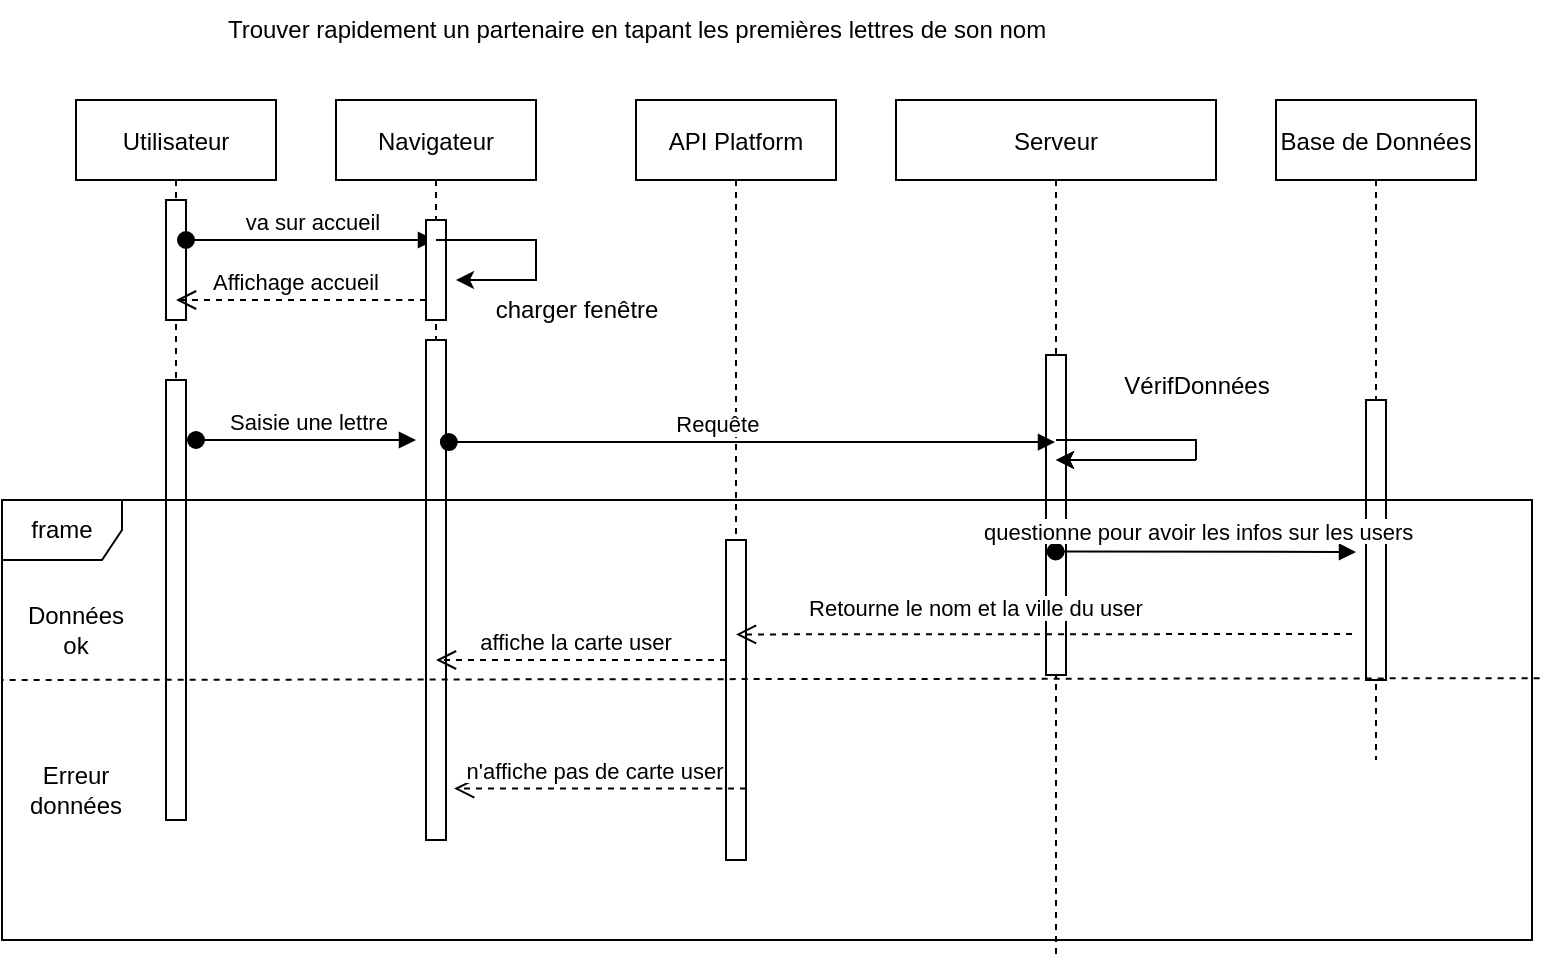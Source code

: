 <mxfile>
    <diagram id="kgpKYQtTHZ0yAKxKKP6v" name="Page-1">
        <mxGraphModel dx="748" dy="293" grid="1" gridSize="10" guides="1" tooltips="1" connect="1" arrows="1" fold="1" page="1" pageScale="1" pageWidth="850" pageHeight="1100" math="0" shadow="0">
            <root>
                <mxCell id="0"/>
                <mxCell id="1" parent="0"/>
                <mxCell id="2" value="Serveur" style="shape=umlLifeline;perimeter=lifelinePerimeter;container=1;collapsible=0;recursiveResize=0;rounded=0;shadow=0;strokeWidth=1;" parent="1" vertex="1">
                    <mxGeometry x="490" y="60" width="160" height="430" as="geometry"/>
                </mxCell>
                <mxCell id="3" value="" style="points=[];perimeter=orthogonalPerimeter;rounded=0;shadow=0;strokeWidth=1;" parent="2" vertex="1">
                    <mxGeometry x="75" y="127.5" width="10" height="160" as="geometry"/>
                </mxCell>
                <mxCell id="25" value="VérifDonnées" style="text;html=1;align=center;verticalAlign=middle;resizable=0;points=[];autosize=1;strokeColor=none;fillColor=none;" parent="2" vertex="1">
                    <mxGeometry x="100" y="127.5" width="100" height="30" as="geometry"/>
                </mxCell>
                <mxCell id="5" value="Base de Données" style="shape=umlLifeline;perimeter=lifelinePerimeter;container=1;collapsible=0;recursiveResize=0;rounded=0;shadow=0;strokeWidth=1;" parent="1" vertex="1">
                    <mxGeometry x="680" y="60" width="100" height="330" as="geometry"/>
                </mxCell>
                <mxCell id="6" value="" style="points=[];perimeter=orthogonalPerimeter;rounded=0;shadow=0;strokeWidth=1;" parent="5" vertex="1">
                    <mxGeometry x="45" y="150" width="10" height="140" as="geometry"/>
                </mxCell>
                <mxCell id="10" value="Utilisateur" style="shape=umlLifeline;perimeter=lifelinePerimeter;container=1;collapsible=0;recursiveResize=0;rounded=0;shadow=0;strokeWidth=1;" parent="1" vertex="1">
                    <mxGeometry x="80" y="60" width="100" height="360" as="geometry"/>
                </mxCell>
                <mxCell id="11" value="" style="points=[];perimeter=orthogonalPerimeter;rounded=0;shadow=0;strokeWidth=1;" parent="10" vertex="1">
                    <mxGeometry x="45" y="50" width="10" height="60" as="geometry"/>
                </mxCell>
                <mxCell id="12" value="va sur accueil" style="verticalAlign=bottom;startArrow=oval;endArrow=block;startSize=8;shadow=0;strokeWidth=1;exitX=1.211;exitY=0.533;exitDx=0;exitDy=0;exitPerimeter=0;" parent="10" target="14" edge="1">
                    <mxGeometry x="0.024" relative="1" as="geometry">
                        <mxPoint x="55.0" y="70" as="sourcePoint"/>
                        <mxPoint x="142.89" y="70" as="targetPoint"/>
                        <mxPoint as="offset"/>
                    </mxGeometry>
                </mxCell>
                <mxCell id="13" value="" style="points=[];perimeter=orthogonalPerimeter;rounded=0;shadow=0;strokeWidth=1;" parent="10" vertex="1">
                    <mxGeometry x="45" y="140" width="10" height="220" as="geometry"/>
                </mxCell>
                <mxCell id="14" value="Navigateur" style="shape=umlLifeline;perimeter=lifelinePerimeter;container=1;collapsible=0;recursiveResize=0;rounded=0;shadow=0;strokeWidth=1;" parent="1" vertex="1">
                    <mxGeometry x="210" y="60" width="100" height="370" as="geometry"/>
                </mxCell>
                <mxCell id="15" value="" style="points=[];perimeter=orthogonalPerimeter;rounded=0;shadow=0;strokeWidth=1;" parent="14" vertex="1">
                    <mxGeometry x="45" y="60" width="10" height="50" as="geometry"/>
                </mxCell>
                <mxCell id="16" value="" style="endArrow=classic;html=1;rounded=0;endFill=1;" parent="14" edge="1">
                    <mxGeometry width="50" height="50" relative="1" as="geometry">
                        <mxPoint x="50" y="70" as="sourcePoint"/>
                        <mxPoint x="60" y="90" as="targetPoint"/>
                        <Array as="points">
                            <mxPoint x="100" y="70"/>
                            <mxPoint x="100" y="90"/>
                        </Array>
                    </mxGeometry>
                </mxCell>
                <mxCell id="17" value="Affichage accueil" style="verticalAlign=bottom;endArrow=open;dashed=1;endSize=8;exitX=0;exitY=0.95;shadow=0;strokeWidth=1;" parent="14" target="10" edge="1">
                    <mxGeometry x="0.037" relative="1" as="geometry">
                        <mxPoint x="-60" y="100" as="targetPoint"/>
                        <mxPoint x="45" y="100.0" as="sourcePoint"/>
                        <Array as="points">
                            <mxPoint x="30" y="100"/>
                        </Array>
                        <mxPoint as="offset"/>
                    </mxGeometry>
                </mxCell>
                <mxCell id="18" value="" style="points=[];perimeter=orthogonalPerimeter;rounded=0;shadow=0;strokeWidth=1;" parent="14" vertex="1">
                    <mxGeometry x="45" y="120" width="10" height="250" as="geometry"/>
                </mxCell>
                <mxCell id="19" value="Trouver rapidement un partenaire en tapant les premières lettres de son nom" style="text;html=1;align=center;verticalAlign=middle;resizable=0;points=[];autosize=1;strokeColor=none;fillColor=none;" parent="1" vertex="1">
                    <mxGeometry x="145" y="10" width="430" height="30" as="geometry"/>
                </mxCell>
                <mxCell id="20" value="charger fenêtre" style="text;html=1;align=center;verticalAlign=middle;resizable=0;points=[];autosize=1;strokeColor=none;fillColor=none;" parent="1" vertex="1">
                    <mxGeometry x="280" y="150" width="100" height="30" as="geometry"/>
                </mxCell>
                <mxCell id="21" value="API Platform" style="shape=umlLifeline;perimeter=lifelinePerimeter;container=1;collapsible=0;recursiveResize=0;rounded=0;shadow=0;strokeWidth=1;" parent="1" vertex="1">
                    <mxGeometry x="360" y="60" width="100" height="380" as="geometry"/>
                </mxCell>
                <mxCell id="22" value="" style="points=[];perimeter=orthogonalPerimeter;rounded=0;shadow=0;strokeWidth=1;" parent="21" vertex="1">
                    <mxGeometry x="45" y="220" width="10" height="160" as="geometry"/>
                </mxCell>
                <mxCell id="23" value="Saisie une lettre" style="verticalAlign=bottom;startArrow=oval;endArrow=block;startSize=8;shadow=0;strokeWidth=1;exitX=1.211;exitY=0.533;exitDx=0;exitDy=0;exitPerimeter=0;" parent="1" edge="1">
                    <mxGeometry x="0.024" relative="1" as="geometry">
                        <mxPoint x="140" y="230" as="sourcePoint"/>
                        <mxPoint x="250" y="230" as="targetPoint"/>
                        <mxPoint as="offset"/>
                    </mxGeometry>
                </mxCell>
                <mxCell id="24" value="Requête" style="verticalAlign=bottom;startArrow=oval;endArrow=block;startSize=8;shadow=0;strokeWidth=1;exitX=1.211;exitY=0.533;exitDx=0;exitDy=0;exitPerimeter=0;" parent="1" target="2" edge="1">
                    <mxGeometry x="-0.111" relative="1" as="geometry">
                        <mxPoint x="266.43" y="231.04" as="sourcePoint"/>
                        <mxPoint x="380.0" y="230.0" as="targetPoint"/>
                        <mxPoint as="offset"/>
                    </mxGeometry>
                </mxCell>
                <mxCell id="26" value="affiche la carte user" style="verticalAlign=bottom;endArrow=open;dashed=1;endSize=8;exitX=0;exitY=0.95;shadow=0;strokeWidth=1;" parent="1" target="14" edge="1">
                    <mxGeometry x="0.035" relative="1" as="geometry">
                        <mxPoint x="300" y="340" as="targetPoint"/>
                        <mxPoint x="405" y="340.0" as="sourcePoint"/>
                        <Array as="points">
                            <mxPoint x="390" y="340"/>
                        </Array>
                        <mxPoint as="offset"/>
                    </mxGeometry>
                </mxCell>
                <mxCell id="28" value="Données ok" style="text;html=1;strokeColor=none;fillColor=none;align=center;verticalAlign=middle;whiteSpace=wrap;rounded=0;" parent="1" vertex="1">
                    <mxGeometry x="50" y="310" width="60" height="30" as="geometry"/>
                </mxCell>
                <mxCell id="29" value="Erreur données" style="text;html=1;strokeColor=none;fillColor=none;align=center;verticalAlign=middle;whiteSpace=wrap;rounded=0;" parent="1" vertex="1">
                    <mxGeometry x="50" y="390" width="60" height="30" as="geometry"/>
                </mxCell>
                <mxCell id="30" value="n'affiche pas de carte user" style="verticalAlign=bottom;endArrow=open;dashed=1;endSize=8;exitX=0;exitY=0.95;shadow=0;strokeWidth=1;" parent="1" edge="1">
                    <mxGeometry x="0.035" relative="1" as="geometry">
                        <mxPoint x="269.071" y="404.29" as="targetPoint"/>
                        <mxPoint x="415" y="404.29" as="sourcePoint"/>
                        <Array as="points">
                            <mxPoint x="400" y="404.29"/>
                        </Array>
                        <mxPoint as="offset"/>
                    </mxGeometry>
                </mxCell>
                <mxCell id="9" value="frame" style="shape=umlFrame;whiteSpace=wrap;html=1;" parent="1" vertex="1">
                    <mxGeometry x="43" y="260" width="765" height="220" as="geometry"/>
                </mxCell>
                <mxCell id="27" value="" style="endArrow=none;dashed=1;html=1;rounded=0;entryX=0;entryY=0.409;entryDx=0;entryDy=0;entryPerimeter=0;exitX=1.005;exitY=0.405;exitDx=0;exitDy=0;exitPerimeter=0;" parent="1" source="9" target="9" edge="1">
                    <mxGeometry width="50" height="50" relative="1" as="geometry">
                        <mxPoint x="740" y="260" as="sourcePoint"/>
                        <mxPoint x="790" y="210" as="targetPoint"/>
                    </mxGeometry>
                </mxCell>
                <mxCell id="7JD49NUglz3snV6ZlOEk-31" value="" style="endArrow=none;html=1;rounded=0;" parent="1" target="2" edge="1">
                    <mxGeometry width="50" height="50" relative="1" as="geometry">
                        <mxPoint x="640" y="240" as="sourcePoint"/>
                        <mxPoint x="580" y="320" as="targetPoint"/>
                        <Array as="points">
                            <mxPoint x="640" y="230"/>
                        </Array>
                    </mxGeometry>
                </mxCell>
                <mxCell id="7JD49NUglz3snV6ZlOEk-32" value="" style="endArrow=classic;html=1;rounded=0;" parent="1" target="2" edge="1">
                    <mxGeometry width="50" height="50" relative="1" as="geometry">
                        <mxPoint x="640" y="240" as="sourcePoint"/>
                        <mxPoint x="620" y="270" as="targetPoint"/>
                        <Array as="points">
                            <mxPoint x="640" y="240"/>
                        </Array>
                    </mxGeometry>
                </mxCell>
                <mxCell id="7JD49NUglz3snV6ZlOEk-33" value="" style="endArrow=classic;html=1;rounded=0;" parent="1" target="2" edge="1">
                    <mxGeometry width="50" height="50" relative="1" as="geometry">
                        <mxPoint x="640" y="240" as="sourcePoint"/>
                        <mxPoint x="570.267" y="240" as="targetPoint"/>
                        <Array as="points">
                            <mxPoint x="640" y="240"/>
                            <mxPoint x="620" y="240"/>
                        </Array>
                    </mxGeometry>
                </mxCell>
                <mxCell id="7" value="questionne pour avoir les infos sur les users" style="verticalAlign=bottom;startArrow=oval;endArrow=block;startSize=8;shadow=0;strokeWidth=1;exitX=0.499;exitY=0.525;exitDx=0;exitDy=0;exitPerimeter=0;" parent="1" source="2" edge="1">
                    <mxGeometry x="-0.05" y="1" relative="1" as="geometry">
                        <mxPoint x="545.0" y="290.0" as="sourcePoint"/>
                        <mxPoint x="720" y="286" as="targetPoint"/>
                        <mxPoint as="offset"/>
                    </mxGeometry>
                </mxCell>
                <mxCell id="8" value="Retourne le nom et la ville du user" style="verticalAlign=bottom;endArrow=open;dashed=1;endSize=8;shadow=0;strokeWidth=1;entryX=1.194;entryY=0.295;entryDx=0;entryDy=0;entryPerimeter=0;" parent="1" edge="1">
                    <mxGeometry x="0.22" y="-4" relative="1" as="geometry">
                        <mxPoint x="410.0" y="327.2" as="targetPoint"/>
                        <mxPoint x="718" y="327" as="sourcePoint"/>
                        <Array as="points"/>
                        <mxPoint as="offset"/>
                    </mxGeometry>
                </mxCell>
            </root>
        </mxGraphModel>
    </diagram>
</mxfile>
